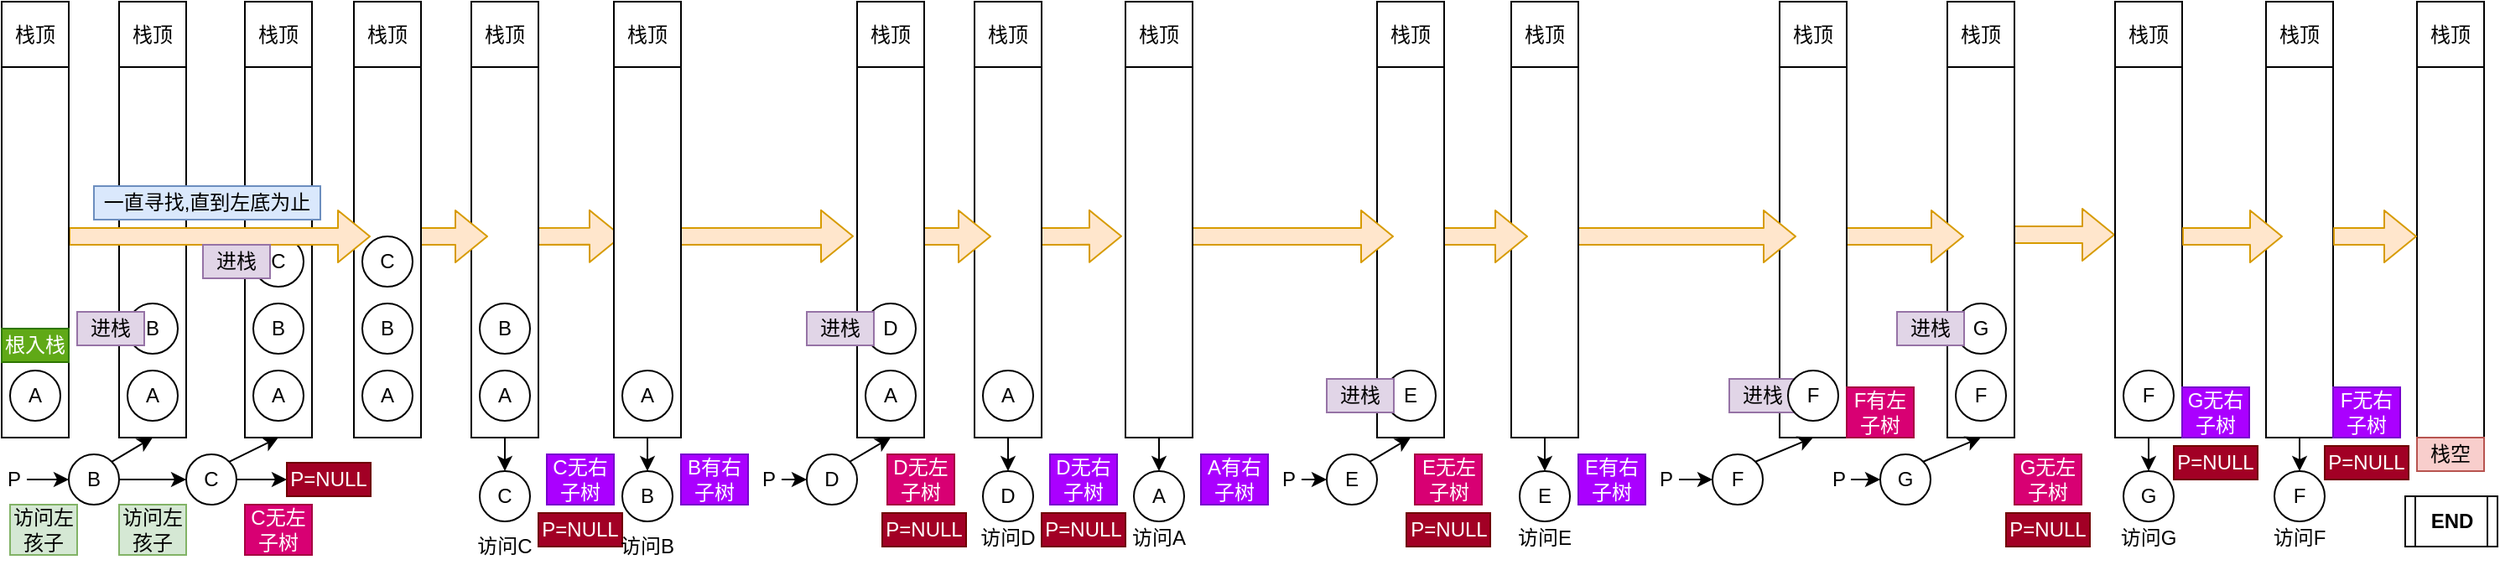 <mxfile version="10.6.7" type="device"><diagram id="DbwSNOxQHaGOkcB46xFl" name="第 1 页"><mxGraphModel dx="1552" dy="802" grid="1" gridSize="10" guides="1" tooltips="1" connect="1" arrows="1" fold="1" page="1" pageScale="1" pageWidth="827" pageHeight="1169" math="0" shadow="0"><root><mxCell id="0"/><mxCell id="1" parent="0"/><mxCell id="RVfv8CsxOv1j8y7YMfVg-53" value="" style="shape=flexArrow;endArrow=classic;html=1;fillColor=#ffe6cc;strokeColor=#d79b00;" edge="1" parent="1"><mxGeometry width="50" height="50" relative="1" as="geometry"><mxPoint x="1210" y="279" as="sourcePoint"/><mxPoint x="1280" y="279" as="targetPoint"/></mxGeometry></mxCell><mxCell id="RVfv8CsxOv1j8y7YMfVg-42" value="" style="group" vertex="1" connectable="0" parent="1"><mxGeometry x="1180" y="140" width="40" height="260" as="geometry"/></mxCell><mxCell id="RVfv8CsxOv1j8y7YMfVg-43" value="" style="shape=internalStorage;whiteSpace=wrap;html=1;backgroundOutline=1;dx=60;dy=39;" vertex="1" parent="RVfv8CsxOv1j8y7YMfVg-42"><mxGeometry width="40" height="260" as="geometry"/></mxCell><mxCell id="RVfv8CsxOv1j8y7YMfVg-44" value="栈顶" style="text;html=1;strokeColor=none;fillColor=none;align=center;verticalAlign=middle;whiteSpace=wrap;rounded=0;" vertex="1" parent="RVfv8CsxOv1j8y7YMfVg-42"><mxGeometry y="10" width="40" height="20" as="geometry"/></mxCell><mxCell id="RVfv8CsxOv1j8y7YMfVg-47" value="F" style="ellipse;whiteSpace=wrap;html=1;aspect=fixed;" vertex="1" parent="RVfv8CsxOv1j8y7YMfVg-42"><mxGeometry x="5" y="220" width="30" height="30" as="geometry"/></mxCell><mxCell id="RVfv8CsxOv1j8y7YMfVg-49" value="G" style="ellipse;whiteSpace=wrap;html=1;aspect=fixed;" vertex="1" parent="RVfv8CsxOv1j8y7YMfVg-42"><mxGeometry x="5" y="180" width="30" height="30" as="geometry"/></mxCell><mxCell id="RVfv8CsxOv1j8y7YMfVg-45" value="" style="shape=flexArrow;endArrow=classic;html=1;fillColor=#ffe6cc;strokeColor=#d79b00;" edge="1" parent="1"><mxGeometry width="50" height="50" relative="1" as="geometry"><mxPoint x="1110" y="280" as="sourcePoint"/><mxPoint x="1190" y="280" as="targetPoint"/></mxGeometry></mxCell><mxCell id="RVfv8CsxOv1j8y7YMfVg-32" value="" style="shape=internalStorage;whiteSpace=wrap;html=1;backgroundOutline=1;dx=60;dy=39;" vertex="1" parent="1"><mxGeometry x="1080" y="140" width="40" height="260" as="geometry"/></mxCell><mxCell id="RVfv8CsxOv1j8y7YMfVg-35" value="" style="shape=flexArrow;endArrow=classic;html=1;fillColor=#ffe6cc;strokeColor=#d79b00;" edge="1" parent="1"><mxGeometry width="50" height="50" relative="1" as="geometry"><mxPoint x="950" y="280" as="sourcePoint"/><mxPoint x="1090" y="280" as="targetPoint"/></mxGeometry></mxCell><mxCell id="RVfv8CsxOv1j8y7YMfVg-20" value="" style="group" vertex="1" connectable="0" parent="1"><mxGeometry x="920" y="140" width="40" height="260" as="geometry"/></mxCell><mxCell id="RVfv8CsxOv1j8y7YMfVg-21" value="" style="shape=internalStorage;whiteSpace=wrap;html=1;backgroundOutline=1;dx=60;dy=39;" vertex="1" parent="RVfv8CsxOv1j8y7YMfVg-20"><mxGeometry width="40" height="260" as="geometry"/></mxCell><mxCell id="RVfv8CsxOv1j8y7YMfVg-22" value="栈顶" style="text;html=1;strokeColor=none;fillColor=none;align=center;verticalAlign=middle;whiteSpace=wrap;rounded=0;" vertex="1" parent="RVfv8CsxOv1j8y7YMfVg-20"><mxGeometry y="10" width="40" height="20" as="geometry"/></mxCell><mxCell id="RVfv8CsxOv1j8y7YMfVg-19" value="" style="shape=flexArrow;endArrow=classic;html=1;fillColor=#ffe6cc;strokeColor=#d79b00;" edge="1" parent="1"><mxGeometry width="50" height="50" relative="1" as="geometry"><mxPoint x="870" y="280" as="sourcePoint"/><mxPoint x="930" y="280" as="targetPoint"/></mxGeometry></mxCell><mxCell id="RVfv8CsxOv1j8y7YMfVg-13" value="" style="shape=internalStorage;whiteSpace=wrap;html=1;backgroundOutline=1;dx=60;dy=39;" vertex="1" parent="1"><mxGeometry x="840" y="140" width="40" height="260" as="geometry"/></mxCell><mxCell id="RVfv8CsxOv1j8y7YMfVg-64" value="" style="group" vertex="1" connectable="0" parent="1"><mxGeometry x="1370" y="140" width="40" height="260" as="geometry"/></mxCell><mxCell id="RVfv8CsxOv1j8y7YMfVg-65" value="" style="shape=internalStorage;whiteSpace=wrap;html=1;backgroundOutline=1;dx=60;dy=39;" vertex="1" parent="RVfv8CsxOv1j8y7YMfVg-64"><mxGeometry width="40" height="260" as="geometry"/></mxCell><mxCell id="RVfv8CsxOv1j8y7YMfVg-66" value="栈顶" style="text;html=1;strokeColor=none;fillColor=none;align=center;verticalAlign=middle;whiteSpace=wrap;rounded=0;" vertex="1" parent="RVfv8CsxOv1j8y7YMfVg-64"><mxGeometry y="10" width="40" height="20" as="geometry"/></mxCell><mxCell id="RVfv8CsxOv1j8y7YMfVg-11" value="" style="shape=flexArrow;endArrow=classic;html=1;fillColor=#ffe6cc;strokeColor=#d79b00;" edge="1" parent="1"><mxGeometry width="50" height="50" relative="1" as="geometry"><mxPoint x="720" y="280" as="sourcePoint"/><mxPoint x="850" y="280" as="targetPoint"/></mxGeometry></mxCell><mxCell id="9D0FlhtFSTdH7PkJXMfX-75" value="" style="group" vertex="1" connectable="0" parent="1"><mxGeometry x="600" y="140" width="40" height="260" as="geometry"/></mxCell><mxCell id="9D0FlhtFSTdH7PkJXMfX-84" value="" style="shape=flexArrow;endArrow=classic;html=1;fillColor=#ffe6cc;strokeColor=#d79b00;entryX=-0.05;entryY=0.538;entryDx=0;entryDy=0;entryPerimeter=0;" edge="1" parent="9D0FlhtFSTdH7PkJXMfX-75" target="9D0FlhtFSTdH7PkJXMfX-86"><mxGeometry width="50" height="50" relative="1" as="geometry"><mxPoint x="30" y="140" as="sourcePoint"/><mxPoint x="80" y="140" as="targetPoint"/></mxGeometry></mxCell><mxCell id="9D0FlhtFSTdH7PkJXMfX-76" value="" style="shape=internalStorage;whiteSpace=wrap;html=1;backgroundOutline=1;dx=60;dy=39;" vertex="1" parent="9D0FlhtFSTdH7PkJXMfX-75"><mxGeometry width="40" height="260" as="geometry"/></mxCell><mxCell id="9D0FlhtFSTdH7PkJXMfX-77" value="栈顶" style="text;html=1;strokeColor=none;fillColor=none;align=center;verticalAlign=middle;whiteSpace=wrap;rounded=0;" vertex="1" parent="9D0FlhtFSTdH7PkJXMfX-75"><mxGeometry y="10" width="40" height="20" as="geometry"/></mxCell><mxCell id="9D0FlhtFSTdH7PkJXMfX-78" value="A" style="ellipse;whiteSpace=wrap;html=1;aspect=fixed;" vertex="1" parent="9D0FlhtFSTdH7PkJXMfX-75"><mxGeometry x="5" y="220" width="30" height="30" as="geometry"/></mxCell><mxCell id="9D0FlhtFSTdH7PkJXMfX-62" value="" style="group" vertex="1" connectable="0" parent="1"><mxGeometry x="530" y="140" width="40" height="260" as="geometry"/></mxCell><mxCell id="9D0FlhtFSTdH7PkJXMfX-74" value="" style="shape=flexArrow;endArrow=classic;html=1;fillColor=#ffe6cc;strokeColor=#d79b00;" edge="1" parent="9D0FlhtFSTdH7PkJXMfX-62"><mxGeometry width="50" height="50" relative="1" as="geometry"><mxPoint x="30" y="140" as="sourcePoint"/><mxPoint x="80" y="140" as="targetPoint"/></mxGeometry></mxCell><mxCell id="9D0FlhtFSTdH7PkJXMfX-63" value="" style="shape=internalStorage;whiteSpace=wrap;html=1;backgroundOutline=1;dx=60;dy=39;" vertex="1" parent="9D0FlhtFSTdH7PkJXMfX-62"><mxGeometry width="40" height="260" as="geometry"/></mxCell><mxCell id="9D0FlhtFSTdH7PkJXMfX-64" value="栈顶" style="text;html=1;strokeColor=none;fillColor=none;align=center;verticalAlign=middle;whiteSpace=wrap;rounded=0;" vertex="1" parent="9D0FlhtFSTdH7PkJXMfX-62"><mxGeometry y="10" width="40" height="20" as="geometry"/></mxCell><mxCell id="9D0FlhtFSTdH7PkJXMfX-71" value="A" style="ellipse;whiteSpace=wrap;html=1;aspect=fixed;" vertex="1" parent="9D0FlhtFSTdH7PkJXMfX-62"><mxGeometry x="5" y="220" width="30" height="30" as="geometry"/></mxCell><mxCell id="9D0FlhtFSTdH7PkJXMfX-72" value="D" style="ellipse;whiteSpace=wrap;html=1;aspect=fixed;" vertex="1" parent="9D0FlhtFSTdH7PkJXMfX-62"><mxGeometry x="5" y="180" width="30" height="30" as="geometry"/></mxCell><mxCell id="9D0FlhtFSTdH7PkJXMfX-65" value="" style="shape=flexArrow;endArrow=classic;html=1;fillColor=#ffe6cc;strokeColor=#d79b00;entryX=-0.05;entryY=0.538;entryDx=0;entryDy=0;entryPerimeter=0;" edge="1" parent="1" target="9D0FlhtFSTdH7PkJXMfX-63"><mxGeometry width="50" height="50" relative="1" as="geometry"><mxPoint x="420" y="280" as="sourcePoint"/><mxPoint x="470" y="280" as="targetPoint"/></mxGeometry></mxCell><mxCell id="9D0FlhtFSTdH7PkJXMfX-43" value="" style="group" vertex="1" connectable="0" parent="1"><mxGeometry x="300" y="140" width="40" height="260" as="geometry"/></mxCell><mxCell id="9D0FlhtFSTdH7PkJXMfX-51" value="" style="shape=flexArrow;endArrow=classic;html=1;fillColor=#ffe6cc;strokeColor=#d79b00;entryX=0.125;entryY=0.538;entryDx=0;entryDy=0;entryPerimeter=0;" edge="1" parent="9D0FlhtFSTdH7PkJXMfX-43" target="9D0FlhtFSTdH7PkJXMfX-55"><mxGeometry width="50" height="50" relative="1" as="geometry"><mxPoint x="30" y="140" as="sourcePoint"/><mxPoint x="80" y="140" as="targetPoint"/></mxGeometry></mxCell><mxCell id="9D0FlhtFSTdH7PkJXMfX-44" value="" style="shape=internalStorage;whiteSpace=wrap;html=1;backgroundOutline=1;dx=60;dy=39;" vertex="1" parent="9D0FlhtFSTdH7PkJXMfX-43"><mxGeometry width="40" height="260" as="geometry"/></mxCell><mxCell id="9D0FlhtFSTdH7PkJXMfX-45" value="栈顶" style="text;html=1;strokeColor=none;fillColor=none;align=center;verticalAlign=middle;whiteSpace=wrap;rounded=0;" vertex="1" parent="9D0FlhtFSTdH7PkJXMfX-43"><mxGeometry y="10" width="40" height="20" as="geometry"/></mxCell><mxCell id="9D0FlhtFSTdH7PkJXMfX-46" value="A" style="ellipse;whiteSpace=wrap;html=1;aspect=fixed;" vertex="1" parent="9D0FlhtFSTdH7PkJXMfX-43"><mxGeometry x="5" y="220" width="30" height="30" as="geometry"/></mxCell><mxCell id="9D0FlhtFSTdH7PkJXMfX-47" value="B" style="ellipse;whiteSpace=wrap;html=1;aspect=fixed;" vertex="1" parent="9D0FlhtFSTdH7PkJXMfX-43"><mxGeometry x="5" y="180" width="30" height="30" as="geometry"/></mxCell><mxCell id="9D0FlhtFSTdH7PkJXMfX-20" value="" style="group" vertex="1" connectable="0" parent="1"><mxGeometry x="230" y="140" width="40" height="260" as="geometry"/></mxCell><mxCell id="9D0FlhtFSTdH7PkJXMfX-42" value="" style="shape=flexArrow;endArrow=classic;html=1;fillColor=#ffe6cc;strokeColor=#d79b00;" edge="1" parent="9D0FlhtFSTdH7PkJXMfX-20"><mxGeometry width="50" height="50" relative="1" as="geometry"><mxPoint x="30" y="140" as="sourcePoint"/><mxPoint x="80" y="140" as="targetPoint"/></mxGeometry></mxCell><mxCell id="9D0FlhtFSTdH7PkJXMfX-21" value="" style="shape=internalStorage;whiteSpace=wrap;html=1;backgroundOutline=1;dx=60;dy=39;" vertex="1" parent="9D0FlhtFSTdH7PkJXMfX-20"><mxGeometry width="40" height="260" as="geometry"/></mxCell><mxCell id="9D0FlhtFSTdH7PkJXMfX-22" value="栈顶" style="text;html=1;strokeColor=none;fillColor=none;align=center;verticalAlign=middle;whiteSpace=wrap;rounded=0;" vertex="1" parent="9D0FlhtFSTdH7PkJXMfX-20"><mxGeometry y="10" width="40" height="20" as="geometry"/></mxCell><mxCell id="9D0FlhtFSTdH7PkJXMfX-23" value="A" style="ellipse;whiteSpace=wrap;html=1;aspect=fixed;" vertex="1" parent="9D0FlhtFSTdH7PkJXMfX-20"><mxGeometry x="5" y="220" width="30" height="30" as="geometry"/></mxCell><mxCell id="9D0FlhtFSTdH7PkJXMfX-40" value="B" style="ellipse;whiteSpace=wrap;html=1;aspect=fixed;" vertex="1" parent="9D0FlhtFSTdH7PkJXMfX-20"><mxGeometry x="5" y="180" width="30" height="30" as="geometry"/></mxCell><mxCell id="9D0FlhtFSTdH7PkJXMfX-41" value="C" style="ellipse;whiteSpace=wrap;html=1;aspect=fixed;" vertex="1" parent="9D0FlhtFSTdH7PkJXMfX-20"><mxGeometry x="5" y="140" width="30" height="30" as="geometry"/></mxCell><mxCell id="9D0FlhtFSTdH7PkJXMfX-24" value="" style="group" vertex="1" connectable="0" parent="1"><mxGeometry x="90" y="140" width="40" height="260" as="geometry"/></mxCell><mxCell id="9D0FlhtFSTdH7PkJXMfX-25" value="" style="shape=internalStorage;whiteSpace=wrap;html=1;backgroundOutline=1;dx=60;dy=39;" vertex="1" parent="9D0FlhtFSTdH7PkJXMfX-24"><mxGeometry width="40" height="260" as="geometry"/></mxCell><mxCell id="9D0FlhtFSTdH7PkJXMfX-26" value="栈顶" style="text;html=1;strokeColor=none;fillColor=none;align=center;verticalAlign=middle;whiteSpace=wrap;rounded=0;" vertex="1" parent="9D0FlhtFSTdH7PkJXMfX-24"><mxGeometry y="10" width="40" height="20" as="geometry"/></mxCell><mxCell id="9D0FlhtFSTdH7PkJXMfX-30" value="A" style="ellipse;whiteSpace=wrap;html=1;aspect=fixed;" vertex="1" parent="9D0FlhtFSTdH7PkJXMfX-24"><mxGeometry x="5" y="220" width="30" height="30" as="geometry"/></mxCell><mxCell id="9D0FlhtFSTdH7PkJXMfX-31" value="B" style="ellipse;whiteSpace=wrap;html=1;aspect=fixed;" vertex="1" parent="9D0FlhtFSTdH7PkJXMfX-24"><mxGeometry x="5" y="180" width="30" height="30" as="geometry"/></mxCell><mxCell id="9D0FlhtFSTdH7PkJXMfX-38" value="进栈" style="text;html=1;strokeColor=#9673a6;fillColor=#e1d5e7;align=center;verticalAlign=middle;whiteSpace=wrap;rounded=0;" vertex="1" parent="9D0FlhtFSTdH7PkJXMfX-24"><mxGeometry x="-25" y="185" width="40" height="20" as="geometry"/></mxCell><mxCell id="9D0FlhtFSTdH7PkJXMfX-27" value="" style="group" vertex="1" connectable="0" parent="1"><mxGeometry x="165" y="140" width="40" height="260" as="geometry"/></mxCell><mxCell id="9D0FlhtFSTdH7PkJXMfX-28" value="" style="shape=internalStorage;whiteSpace=wrap;html=1;backgroundOutline=1;dx=60;dy=39;" vertex="1" parent="9D0FlhtFSTdH7PkJXMfX-27"><mxGeometry width="40" height="260" as="geometry"/></mxCell><mxCell id="9D0FlhtFSTdH7PkJXMfX-29" value="栈顶" style="text;html=1;strokeColor=none;fillColor=none;align=center;verticalAlign=middle;whiteSpace=wrap;rounded=0;" vertex="1" parent="9D0FlhtFSTdH7PkJXMfX-27"><mxGeometry y="10" width="40" height="20" as="geometry"/></mxCell><mxCell id="9D0FlhtFSTdH7PkJXMfX-33" value="A" style="ellipse;whiteSpace=wrap;html=1;aspect=fixed;" vertex="1" parent="9D0FlhtFSTdH7PkJXMfX-27"><mxGeometry x="5" y="220" width="30" height="30" as="geometry"/></mxCell><mxCell id="9D0FlhtFSTdH7PkJXMfX-34" value="B" style="ellipse;whiteSpace=wrap;html=1;aspect=fixed;" vertex="1" parent="9D0FlhtFSTdH7PkJXMfX-27"><mxGeometry x="5" y="180" width="30" height="30" as="geometry"/></mxCell><mxCell id="9D0FlhtFSTdH7PkJXMfX-35" value="C" style="ellipse;whiteSpace=wrap;html=1;aspect=fixed;" vertex="1" parent="9D0FlhtFSTdH7PkJXMfX-27"><mxGeometry x="5" y="140" width="30" height="30" as="geometry"/></mxCell><mxCell id="9D0FlhtFSTdH7PkJXMfX-5" value="B" style="ellipse;whiteSpace=wrap;html=1;aspect=fixed;" vertex="1" parent="1"><mxGeometry x="60" y="410" width="30" height="30" as="geometry"/></mxCell><mxCell id="9D0FlhtFSTdH7PkJXMfX-6" value="P" style="text;html=1;strokeColor=none;fillColor=none;align=center;verticalAlign=middle;whiteSpace=wrap;rounded=0;" vertex="1" parent="1"><mxGeometry x="20" y="415" width="15" height="20" as="geometry"/></mxCell><mxCell id="9D0FlhtFSTdH7PkJXMfX-7" value="" style="endArrow=classic;html=1;exitX=1;exitY=0.5;exitDx=0;exitDy=0;entryX=0;entryY=0.5;entryDx=0;entryDy=0;" edge="1" parent="1" source="9D0FlhtFSTdH7PkJXMfX-6" target="9D0FlhtFSTdH7PkJXMfX-5"><mxGeometry width="50" height="50" relative="1" as="geometry"><mxPoint x="90" y="520" as="sourcePoint"/><mxPoint x="140" y="470" as="targetPoint"/></mxGeometry></mxCell><mxCell id="9D0FlhtFSTdH7PkJXMfX-9" value="访问左孩子" style="text;html=1;strokeColor=#82b366;fillColor=#d5e8d4;align=center;verticalAlign=middle;whiteSpace=wrap;rounded=0;" vertex="1" parent="1"><mxGeometry x="25" y="440" width="40" height="30" as="geometry"/></mxCell><mxCell id="9D0FlhtFSTdH7PkJXMfX-10" value="" style="shape=flexArrow;endArrow=classic;html=1;fillColor=#ffe6cc;strokeColor=#d79b00;" edge="1" parent="1"><mxGeometry width="50" height="50" relative="1" as="geometry"><mxPoint x="60" y="280" as="sourcePoint"/><mxPoint x="240" y="280" as="targetPoint"/></mxGeometry></mxCell><mxCell id="9D0FlhtFSTdH7PkJXMfX-11" value="" style="endArrow=classic;html=1;exitX=1;exitY=0.5;exitDx=0;exitDy=0;entryX=0;entryY=0.5;entryDx=0;entryDy=0;" edge="1" parent="1" source="9D0FlhtFSTdH7PkJXMfX-5" target="9D0FlhtFSTdH7PkJXMfX-12"><mxGeometry width="50" height="50" relative="1" as="geometry"><mxPoint x="120" y="450" as="sourcePoint"/><mxPoint x="170" y="400" as="targetPoint"/></mxGeometry></mxCell><mxCell id="9D0FlhtFSTdH7PkJXMfX-12" value="C" style="ellipse;whiteSpace=wrap;html=1;aspect=fixed;" vertex="1" parent="1"><mxGeometry x="130" y="410" width="30" height="30" as="geometry"/></mxCell><mxCell id="9D0FlhtFSTdH7PkJXMfX-13" value="访问左孩子" style="text;html=1;strokeColor=#82b366;fillColor=#d5e8d4;align=center;verticalAlign=middle;whiteSpace=wrap;rounded=0;" vertex="1" parent="1"><mxGeometry x="90" y="440" width="40" height="30" as="geometry"/></mxCell><mxCell id="9D0FlhtFSTdH7PkJXMfX-14" value="" style="endArrow=classic;html=1;exitX=1;exitY=0.5;exitDx=0;exitDy=0;entryX=0;entryY=0.5;entryDx=0;entryDy=0;" edge="1" parent="1" source="9D0FlhtFSTdH7PkJXMfX-12"><mxGeometry width="50" height="50" relative="1" as="geometry"><mxPoint x="180" y="460" as="sourcePoint"/><mxPoint x="190" y="425" as="targetPoint"/></mxGeometry></mxCell><mxCell id="9D0FlhtFSTdH7PkJXMfX-19" value="一直寻找,直到左底为止" style="text;html=1;strokeColor=#6c8ebf;fillColor=#dae8fc;align=center;verticalAlign=middle;whiteSpace=wrap;rounded=0;" vertex="1" parent="1"><mxGeometry x="75" y="250" width="135" height="20" as="geometry"/></mxCell><mxCell id="9D0FlhtFSTdH7PkJXMfX-36" value="" style="endArrow=classic;html=1;exitX=1;exitY=0;exitDx=0;exitDy=0;entryX=0.5;entryY=1;entryDx=0;entryDy=0;" edge="1" parent="1" source="9D0FlhtFSTdH7PkJXMfX-5" target="9D0FlhtFSTdH7PkJXMfX-25"><mxGeometry width="50" height="50" relative="1" as="geometry"><mxPoint x="100" y="570" as="sourcePoint"/><mxPoint x="150" y="520" as="targetPoint"/></mxGeometry></mxCell><mxCell id="9D0FlhtFSTdH7PkJXMfX-37" value="" style="endArrow=classic;html=1;exitX=1;exitY=0;exitDx=0;exitDy=0;entryX=0.5;entryY=1;entryDx=0;entryDy=0;" edge="1" parent="1" source="9D0FlhtFSTdH7PkJXMfX-12" target="9D0FlhtFSTdH7PkJXMfX-28"><mxGeometry width="50" height="50" relative="1" as="geometry"><mxPoint x="230" y="580" as="sourcePoint"/><mxPoint x="280" y="530" as="targetPoint"/></mxGeometry></mxCell><mxCell id="9D0FlhtFSTdH7PkJXMfX-39" value="进栈" style="text;html=1;strokeColor=#9673a6;fillColor=#e1d5e7;align=center;verticalAlign=middle;whiteSpace=wrap;rounded=0;" vertex="1" parent="1"><mxGeometry x="140" y="285" width="40" height="20" as="geometry"/></mxCell><mxCell id="9D0FlhtFSTdH7PkJXMfX-48" value="C" style="ellipse;whiteSpace=wrap;html=1;aspect=fixed;" vertex="1" parent="1"><mxGeometry x="305" y="420" width="30" height="30" as="geometry"/></mxCell><mxCell id="9D0FlhtFSTdH7PkJXMfX-49" value="" style="endArrow=classic;html=1;exitX=0.5;exitY=1;exitDx=0;exitDy=0;entryX=0.5;entryY=0;entryDx=0;entryDy=0;" edge="1" parent="1" source="9D0FlhtFSTdH7PkJXMfX-44" target="9D0FlhtFSTdH7PkJXMfX-48"><mxGeometry width="50" height="50" relative="1" as="geometry"><mxPoint x="300" y="580" as="sourcePoint"/><mxPoint x="350" y="530" as="targetPoint"/></mxGeometry></mxCell><mxCell id="9D0FlhtFSTdH7PkJXMfX-50" value="访问C" style="text;html=1;strokeColor=none;fillColor=none;align=center;verticalAlign=middle;whiteSpace=wrap;rounded=0;" vertex="1" parent="1"><mxGeometry x="300" y="455" width="40" height="20" as="geometry"/></mxCell><mxCell id="9D0FlhtFSTdH7PkJXMfX-52" value="C无右子树" style="text;html=1;strokeColor=#7700CC;fillColor=#aa00ff;align=center;verticalAlign=middle;whiteSpace=wrap;rounded=0;fontColor=#ffffff;" vertex="1" parent="1"><mxGeometry x="345" y="410" width="40" height="30" as="geometry"/></mxCell><mxCell id="9D0FlhtFSTdH7PkJXMfX-53" value="P=NULL" style="text;html=1;strokeColor=#6F0000;fillColor=#a20025;align=center;verticalAlign=middle;whiteSpace=wrap;rounded=0;fontColor=#ffffff;" vertex="1" parent="1"><mxGeometry x="340" y="445" width="50" height="20" as="geometry"/></mxCell><mxCell id="9D0FlhtFSTdH7PkJXMfX-59" value="B" style="ellipse;whiteSpace=wrap;html=1;aspect=fixed;" vertex="1" parent="1"><mxGeometry x="390" y="420" width="30" height="30" as="geometry"/></mxCell><mxCell id="9D0FlhtFSTdH7PkJXMfX-60" value="" style="endArrow=classic;html=1;exitX=0.5;exitY=1;exitDx=0;exitDy=0;entryX=0.5;entryY=0;entryDx=0;entryDy=0;" edge="1" parent="1" source="9D0FlhtFSTdH7PkJXMfX-55" target="9D0FlhtFSTdH7PkJXMfX-59"><mxGeometry width="50" height="50" relative="1" as="geometry"><mxPoint x="390" y="570" as="sourcePoint"/><mxPoint x="440" y="520" as="targetPoint"/></mxGeometry></mxCell><mxCell id="9D0FlhtFSTdH7PkJXMfX-61" value="访问B" style="text;html=1;strokeColor=none;fillColor=none;align=center;verticalAlign=middle;whiteSpace=wrap;rounded=0;" vertex="1" parent="1"><mxGeometry x="385" y="455" width="40" height="20" as="geometry"/></mxCell><mxCell id="9D0FlhtFSTdH7PkJXMfX-55" value="" style="shape=internalStorage;whiteSpace=wrap;html=1;backgroundOutline=1;dx=60;dy=39;" vertex="1" parent="1"><mxGeometry x="385" y="140" width="40" height="260" as="geometry"/></mxCell><mxCell id="9D0FlhtFSTdH7PkJXMfX-56" value="栈顶" style="text;html=1;strokeColor=none;fillColor=none;align=center;verticalAlign=middle;whiteSpace=wrap;rounded=0;" vertex="1" parent="1"><mxGeometry x="385" y="150" width="40" height="20" as="geometry"/></mxCell><mxCell id="9D0FlhtFSTdH7PkJXMfX-58" value="A" style="ellipse;whiteSpace=wrap;html=1;aspect=fixed;" vertex="1" parent="1"><mxGeometry x="390" y="360" width="30" height="30" as="geometry"/></mxCell><mxCell id="9D0FlhtFSTdH7PkJXMfX-66" value="B有右子树" style="text;html=1;strokeColor=#7700CC;fillColor=#aa00ff;align=center;verticalAlign=middle;whiteSpace=wrap;rounded=0;fontColor=#ffffff;" vertex="1" parent="1"><mxGeometry x="425" y="410" width="40" height="30" as="geometry"/></mxCell><mxCell id="9D0FlhtFSTdH7PkJXMfX-67" value="P" style="text;html=1;strokeColor=none;fillColor=none;align=center;verticalAlign=middle;whiteSpace=wrap;rounded=0;" vertex="1" parent="1"><mxGeometry x="470" y="415" width="15" height="20" as="geometry"/></mxCell><mxCell id="9D0FlhtFSTdH7PkJXMfX-68" value="D" style="ellipse;whiteSpace=wrap;html=1;aspect=fixed;" vertex="1" parent="1"><mxGeometry x="500" y="410" width="30" height="30" as="geometry"/></mxCell><mxCell id="9D0FlhtFSTdH7PkJXMfX-69" value="" style="endArrow=classic;html=1;exitX=1;exitY=0.5;exitDx=0;exitDy=0;entryX=0;entryY=0.5;entryDx=0;entryDy=0;" edge="1" parent="1" source="9D0FlhtFSTdH7PkJXMfX-67" target="9D0FlhtFSTdH7PkJXMfX-68"><mxGeometry width="50" height="50" relative="1" as="geometry"><mxPoint x="460" y="560" as="sourcePoint"/><mxPoint x="510" y="510" as="targetPoint"/></mxGeometry></mxCell><mxCell id="9D0FlhtFSTdH7PkJXMfX-70" value="" style="endArrow=classic;html=1;exitX=1;exitY=0;exitDx=0;exitDy=0;entryX=0.5;entryY=1;entryDx=0;entryDy=0;" edge="1" parent="1" source="9D0FlhtFSTdH7PkJXMfX-68" target="9D0FlhtFSTdH7PkJXMfX-63"><mxGeometry width="50" height="50" relative="1" as="geometry"><mxPoint x="550" y="510" as="sourcePoint"/><mxPoint x="600" y="460" as="targetPoint"/></mxGeometry></mxCell><mxCell id="9D0FlhtFSTdH7PkJXMfX-73" value="进栈" style="text;html=1;strokeColor=#9673a6;fillColor=#e1d5e7;align=center;verticalAlign=middle;whiteSpace=wrap;rounded=0;" vertex="1" parent="1"><mxGeometry x="500" y="325" width="40" height="20" as="geometry"/></mxCell><mxCell id="9D0FlhtFSTdH7PkJXMfX-79" value="D" style="ellipse;whiteSpace=wrap;html=1;aspect=fixed;" vertex="1" parent="1"><mxGeometry x="605" y="420" width="30" height="30" as="geometry"/></mxCell><mxCell id="9D0FlhtFSTdH7PkJXMfX-80" value="" style="endArrow=classic;html=1;exitX=0.5;exitY=1;exitDx=0;exitDy=0;entryX=0.5;entryY=0;entryDx=0;entryDy=0;" edge="1" parent="1" source="9D0FlhtFSTdH7PkJXMfX-76" target="9D0FlhtFSTdH7PkJXMfX-79"><mxGeometry width="50" height="50" relative="1" as="geometry"><mxPoint x="630" y="550" as="sourcePoint"/><mxPoint x="680" y="500" as="targetPoint"/></mxGeometry></mxCell><mxCell id="9D0FlhtFSTdH7PkJXMfX-81" value="访问D" style="text;html=1;strokeColor=none;fillColor=none;align=center;verticalAlign=middle;whiteSpace=wrap;rounded=0;" vertex="1" parent="1"><mxGeometry x="600" y="450" width="40" height="20" as="geometry"/></mxCell><mxCell id="9D0FlhtFSTdH7PkJXMfX-82" value="D无右子树" style="text;html=1;strokeColor=#7700CC;fillColor=#aa00ff;align=center;verticalAlign=middle;whiteSpace=wrap;rounded=0;fontColor=#ffffff;" vertex="1" parent="1"><mxGeometry x="645" y="410" width="40" height="30" as="geometry"/></mxCell><mxCell id="9D0FlhtFSTdH7PkJXMfX-83" value="P=NULL" style="text;html=1;strokeColor=#6F0000;fillColor=#a20025;align=center;verticalAlign=middle;whiteSpace=wrap;rounded=0;fontColor=#ffffff;" vertex="1" parent="1"><mxGeometry x="640" y="445" width="50" height="20" as="geometry"/></mxCell><mxCell id="9D0FlhtFSTdH7PkJXMfX-88" value="A" style="ellipse;whiteSpace=wrap;html=1;aspect=fixed;" vertex="1" parent="1"><mxGeometry x="695" y="420" width="30" height="30" as="geometry"/></mxCell><mxCell id="9D0FlhtFSTdH7PkJXMfX-89" value="" style="endArrow=classic;html=1;exitX=0.5;exitY=1;exitDx=0;exitDy=0;entryX=0.5;entryY=0;entryDx=0;entryDy=0;" edge="1" parent="1" source="9D0FlhtFSTdH7PkJXMfX-86" target="9D0FlhtFSTdH7PkJXMfX-88"><mxGeometry width="50" height="50" relative="1" as="geometry"><mxPoint x="680" y="560" as="sourcePoint"/><mxPoint x="730" y="510" as="targetPoint"/></mxGeometry></mxCell><mxCell id="9D0FlhtFSTdH7PkJXMfX-90" value="访问A" style="text;html=1;strokeColor=none;fillColor=none;align=center;verticalAlign=middle;whiteSpace=wrap;rounded=0;" vertex="1" parent="1"><mxGeometry x="690" y="450" width="40" height="20" as="geometry"/></mxCell><mxCell id="RVfv8CsxOv1j8y7YMfVg-1" value="A有右子树" style="text;html=1;strokeColor=#7700CC;fillColor=#aa00ff;align=center;verticalAlign=middle;whiteSpace=wrap;rounded=0;fontColor=#ffffff;" vertex="1" parent="1"><mxGeometry x="735" y="410" width="40" height="30" as="geometry"/></mxCell><mxCell id="9D0FlhtFSTdH7PkJXMfX-86" value="" style="shape=internalStorage;whiteSpace=wrap;html=1;backgroundOutline=1;dx=60;dy=39;" vertex="1" parent="1"><mxGeometry x="690" y="140" width="40" height="260" as="geometry"/></mxCell><mxCell id="9D0FlhtFSTdH7PkJXMfX-87" value="栈顶" style="text;html=1;strokeColor=none;fillColor=none;align=center;verticalAlign=middle;whiteSpace=wrap;rounded=0;" vertex="1" parent="1"><mxGeometry x="690" y="150" width="40" height="20" as="geometry"/></mxCell><mxCell id="RVfv8CsxOv1j8y7YMfVg-8" value="P" style="text;html=1;strokeColor=none;fillColor=none;align=center;verticalAlign=middle;whiteSpace=wrap;rounded=0;" vertex="1" parent="1"><mxGeometry x="780" y="415" width="15" height="20" as="geometry"/></mxCell><mxCell id="RVfv8CsxOv1j8y7YMfVg-9" value="E" style="ellipse;whiteSpace=wrap;html=1;aspect=fixed;" vertex="1" parent="1"><mxGeometry x="810" y="410" width="30" height="30" as="geometry"/></mxCell><mxCell id="RVfv8CsxOv1j8y7YMfVg-10" value="" style="endArrow=classic;html=1;exitX=1;exitY=0.5;exitDx=0;exitDy=0;entryX=0;entryY=0.5;entryDx=0;entryDy=0;" edge="1" parent="1" source="RVfv8CsxOv1j8y7YMfVg-8" target="RVfv8CsxOv1j8y7YMfVg-9"><mxGeometry width="50" height="50" relative="1" as="geometry"><mxPoint x="820" y="550" as="sourcePoint"/><mxPoint x="870" y="500" as="targetPoint"/></mxGeometry></mxCell><mxCell id="RVfv8CsxOv1j8y7YMfVg-15" value="" style="endArrow=classic;html=1;exitX=1;exitY=0;exitDx=0;exitDy=0;entryX=0.5;entryY=1;entryDx=0;entryDy=0;" edge="1" parent="1" source="RVfv8CsxOv1j8y7YMfVg-9" target="RVfv8CsxOv1j8y7YMfVg-13"><mxGeometry width="50" height="50" relative="1" as="geometry"><mxPoint x="870" y="540" as="sourcePoint"/><mxPoint x="920" y="490" as="targetPoint"/></mxGeometry></mxCell><mxCell id="RVfv8CsxOv1j8y7YMfVg-14" value="栈顶" style="text;html=1;strokeColor=none;fillColor=none;align=center;verticalAlign=middle;whiteSpace=wrap;rounded=0;" vertex="1" parent="1"><mxGeometry x="840" y="150" width="40" height="20" as="geometry"/></mxCell><mxCell id="RVfv8CsxOv1j8y7YMfVg-16" value="E" style="ellipse;whiteSpace=wrap;html=1;aspect=fixed;" vertex="1" parent="1"><mxGeometry x="845" y="360" width="30" height="30" as="geometry"/></mxCell><mxCell id="RVfv8CsxOv1j8y7YMfVg-18" value="E无左子树" style="text;html=1;strokeColor=#A50040;fillColor=#d80073;align=center;verticalAlign=middle;whiteSpace=wrap;rounded=0;fontColor=#ffffff;" vertex="1" parent="1"><mxGeometry x="862.5" y="410" width="40" height="30" as="geometry"/></mxCell><mxCell id="RVfv8CsxOv1j8y7YMfVg-23" value="P=NULL" style="text;html=1;strokeColor=#6F0000;fillColor=#a20025;align=center;verticalAlign=middle;whiteSpace=wrap;rounded=0;fontColor=#ffffff;" vertex="1" parent="1"><mxGeometry x="857.5" y="445" width="50" height="20" as="geometry"/></mxCell><mxCell id="RVfv8CsxOv1j8y7YMfVg-24" value="E" style="ellipse;whiteSpace=wrap;html=1;aspect=fixed;" vertex="1" parent="1"><mxGeometry x="925" y="420" width="30" height="30" as="geometry"/></mxCell><mxCell id="RVfv8CsxOv1j8y7YMfVg-25" value="" style="endArrow=classic;html=1;exitX=0.5;exitY=1;exitDx=0;exitDy=0;entryX=0.5;entryY=0;entryDx=0;entryDy=0;" edge="1" parent="1" source="RVfv8CsxOv1j8y7YMfVg-21" target="RVfv8CsxOv1j8y7YMfVg-24"><mxGeometry width="50" height="50" relative="1" as="geometry"><mxPoint x="1040" y="550" as="sourcePoint"/><mxPoint x="1090" y="500" as="targetPoint"/></mxGeometry></mxCell><mxCell id="RVfv8CsxOv1j8y7YMfVg-26" value="访问E" style="text;html=1;strokeColor=none;fillColor=none;align=center;verticalAlign=middle;whiteSpace=wrap;rounded=0;" vertex="1" parent="1"><mxGeometry x="920" y="450" width="40" height="20" as="geometry"/></mxCell><mxCell id="RVfv8CsxOv1j8y7YMfVg-27" value="E有右子树" style="text;html=1;strokeColor=#7700CC;fillColor=#aa00ff;align=center;verticalAlign=middle;whiteSpace=wrap;rounded=0;fontColor=#ffffff;" vertex="1" parent="1"><mxGeometry x="960" y="410" width="40" height="30" as="geometry"/></mxCell><mxCell id="RVfv8CsxOv1j8y7YMfVg-28" value="P" style="text;html=1;strokeColor=none;fillColor=none;align=center;verticalAlign=middle;whiteSpace=wrap;rounded=0;" vertex="1" parent="1"><mxGeometry x="1005" y="415" width="15" height="20" as="geometry"/></mxCell><mxCell id="RVfv8CsxOv1j8y7YMfVg-29" value="F" style="ellipse;whiteSpace=wrap;html=1;aspect=fixed;" vertex="1" parent="1"><mxGeometry x="1040" y="410" width="30" height="30" as="geometry"/></mxCell><mxCell id="RVfv8CsxOv1j8y7YMfVg-30" value="" style="endArrow=classic;html=1;exitX=1;exitY=0.5;exitDx=0;exitDy=0;entryX=0;entryY=0.5;entryDx=0;entryDy=0;" edge="1" parent="1" source="RVfv8CsxOv1j8y7YMfVg-28" target="RVfv8CsxOv1j8y7YMfVg-29"><mxGeometry width="50" height="50" relative="1" as="geometry"><mxPoint x="1030" y="550" as="sourcePoint"/><mxPoint x="1080" y="500" as="targetPoint"/></mxGeometry></mxCell><mxCell id="RVfv8CsxOv1j8y7YMfVg-34" value="" style="endArrow=classic;html=1;exitX=1;exitY=0;exitDx=0;exitDy=0;entryX=0.5;entryY=1;entryDx=0;entryDy=0;" edge="1" parent="1" source="RVfv8CsxOv1j8y7YMfVg-29" target="RVfv8CsxOv1j8y7YMfVg-32"><mxGeometry width="50" height="50" relative="1" as="geometry"><mxPoint x="1080" y="500" as="sourcePoint"/><mxPoint x="1130" y="450" as="targetPoint"/></mxGeometry></mxCell><mxCell id="RVfv8CsxOv1j8y7YMfVg-17" value="进栈" style="text;html=1;strokeColor=#9673a6;fillColor=#e1d5e7;align=center;verticalAlign=middle;whiteSpace=wrap;rounded=0;" vertex="1" parent="1"><mxGeometry x="810" y="365" width="40" height="20" as="geometry"/></mxCell><mxCell id="RVfv8CsxOv1j8y7YMfVg-37" value="进栈" style="text;html=1;strokeColor=#9673a6;fillColor=#e1d5e7;align=center;verticalAlign=middle;whiteSpace=wrap;rounded=0;" vertex="1" parent="1"><mxGeometry x="1050" y="365" width="40" height="20" as="geometry"/></mxCell><mxCell id="RVfv8CsxOv1j8y7YMfVg-39" value="P" style="text;html=1;strokeColor=none;fillColor=none;align=center;verticalAlign=middle;whiteSpace=wrap;rounded=0;" vertex="1" parent="1"><mxGeometry x="1107.5" y="415" width="15" height="20" as="geometry"/></mxCell><mxCell id="RVfv8CsxOv1j8y7YMfVg-33" value="栈顶" style="text;html=1;strokeColor=none;fillColor=none;align=center;verticalAlign=middle;whiteSpace=wrap;rounded=0;" vertex="1" parent="1"><mxGeometry x="1080" y="150" width="40" height="20" as="geometry"/></mxCell><mxCell id="RVfv8CsxOv1j8y7YMfVg-36" value="F" style="ellipse;whiteSpace=wrap;html=1;aspect=fixed;" vertex="1" parent="1"><mxGeometry x="1085" y="360" width="30" height="30" as="geometry"/></mxCell><mxCell id="RVfv8CsxOv1j8y7YMfVg-38" value="F有左子树" style="text;html=1;strokeColor=#A50040;fillColor=#d80073;align=center;verticalAlign=middle;whiteSpace=wrap;rounded=0;fontColor=#ffffff;" vertex="1" parent="1"><mxGeometry x="1120" y="370" width="40" height="30" as="geometry"/></mxCell><mxCell id="RVfv8CsxOv1j8y7YMfVg-40" value="" style="endArrow=classic;html=1;exitX=1;exitY=0.5;exitDx=0;exitDy=0;entryX=0;entryY=0.5;entryDx=0;entryDy=0;" edge="1" parent="1" source="RVfv8CsxOv1j8y7YMfVg-39" target="RVfv8CsxOv1j8y7YMfVg-41"><mxGeometry width="50" height="50" relative="1" as="geometry"><mxPoint x="1160" y="480" as="sourcePoint"/><mxPoint x="1210" y="430" as="targetPoint"/></mxGeometry></mxCell><mxCell id="RVfv8CsxOv1j8y7YMfVg-41" value="G" style="ellipse;whiteSpace=wrap;html=1;aspect=fixed;" vertex="1" parent="1"><mxGeometry x="1140" y="410" width="30" height="30" as="geometry"/></mxCell><mxCell id="RVfv8CsxOv1j8y7YMfVg-46" value="" style="endArrow=classic;html=1;exitX=1;exitY=0;exitDx=0;exitDy=0;entryX=0.5;entryY=1;entryDx=0;entryDy=0;" edge="1" parent="1" source="RVfv8CsxOv1j8y7YMfVg-41" target="RVfv8CsxOv1j8y7YMfVg-43"><mxGeometry width="50" height="50" relative="1" as="geometry"><mxPoint x="1220" y="480" as="sourcePoint"/><mxPoint x="1270" y="430" as="targetPoint"/></mxGeometry></mxCell><mxCell id="RVfv8CsxOv1j8y7YMfVg-50" value="进栈" style="text;html=1;strokeColor=#9673a6;fillColor=#e1d5e7;align=center;verticalAlign=middle;whiteSpace=wrap;rounded=0;" vertex="1" parent="1"><mxGeometry x="1150" y="325" width="40" height="20" as="geometry"/></mxCell><mxCell id="RVfv8CsxOv1j8y7YMfVg-51" value="G无左子树" style="text;html=1;strokeColor=#A50040;fillColor=#d80073;align=center;verticalAlign=middle;whiteSpace=wrap;rounded=0;fontColor=#ffffff;" vertex="1" parent="1"><mxGeometry x="1220" y="410" width="40" height="30" as="geometry"/></mxCell><mxCell id="RVfv8CsxOv1j8y7YMfVg-52" value="P=NULL" style="text;html=1;strokeColor=#6F0000;fillColor=#a20025;align=center;verticalAlign=middle;whiteSpace=wrap;rounded=0;fontColor=#ffffff;" vertex="1" parent="1"><mxGeometry x="1215" y="445" width="50" height="20" as="geometry"/></mxCell><mxCell id="RVfv8CsxOv1j8y7YMfVg-54" value="" style="group" vertex="1" connectable="0" parent="1"><mxGeometry x="1280" y="140" width="40" height="260" as="geometry"/></mxCell><mxCell id="RVfv8CsxOv1j8y7YMfVg-55" value="" style="shape=internalStorage;whiteSpace=wrap;html=1;backgroundOutline=1;dx=60;dy=39;" vertex="1" parent="RVfv8CsxOv1j8y7YMfVg-54"><mxGeometry width="40" height="260" as="geometry"/></mxCell><mxCell id="RVfv8CsxOv1j8y7YMfVg-56" value="栈顶" style="text;html=1;strokeColor=none;fillColor=none;align=center;verticalAlign=middle;whiteSpace=wrap;rounded=0;" vertex="1" parent="RVfv8CsxOv1j8y7YMfVg-54"><mxGeometry y="10" width="40" height="20" as="geometry"/></mxCell><mxCell id="RVfv8CsxOv1j8y7YMfVg-60" value="F" style="ellipse;whiteSpace=wrap;html=1;aspect=fixed;" vertex="1" parent="RVfv8CsxOv1j8y7YMfVg-54"><mxGeometry x="5" y="220" width="30" height="30" as="geometry"/></mxCell><mxCell id="RVfv8CsxOv1j8y7YMfVg-57" value="G" style="ellipse;whiteSpace=wrap;html=1;aspect=fixed;" vertex="1" parent="1"><mxGeometry x="1285" y="420" width="30" height="30" as="geometry"/></mxCell><mxCell id="RVfv8CsxOv1j8y7YMfVg-58" value="" style="endArrow=classic;html=1;exitX=0.5;exitY=1;exitDx=0;exitDy=0;entryX=0.5;entryY=0;entryDx=0;entryDy=0;" edge="1" parent="1" source="RVfv8CsxOv1j8y7YMfVg-55" target="RVfv8CsxOv1j8y7YMfVg-57"><mxGeometry width="50" height="50" relative="1" as="geometry"><mxPoint x="1280" y="560" as="sourcePoint"/><mxPoint x="1330" y="510" as="targetPoint"/></mxGeometry></mxCell><mxCell id="RVfv8CsxOv1j8y7YMfVg-59" value="访问G" style="text;html=1;strokeColor=none;fillColor=none;align=center;verticalAlign=middle;whiteSpace=wrap;rounded=0;" vertex="1" parent="1"><mxGeometry x="1280" y="450" width="40" height="20" as="geometry"/></mxCell><mxCell id="RVfv8CsxOv1j8y7YMfVg-61" value="G无右子树" style="text;html=1;strokeColor=#7700CC;fillColor=#aa00ff;align=center;verticalAlign=middle;whiteSpace=wrap;rounded=0;fontColor=#ffffff;" vertex="1" parent="1"><mxGeometry x="1320" y="370" width="40" height="30" as="geometry"/></mxCell><mxCell id="RVfv8CsxOv1j8y7YMfVg-62" value="P=NULL" style="text;html=1;strokeColor=#6F0000;fillColor=#a20025;align=center;verticalAlign=middle;whiteSpace=wrap;rounded=0;fontColor=#ffffff;" vertex="1" parent="1"><mxGeometry x="1315" y="405" width="50" height="20" as="geometry"/></mxCell><mxCell id="RVfv8CsxOv1j8y7YMfVg-63" value="" style="shape=flexArrow;endArrow=classic;html=1;fillColor=#ffe6cc;strokeColor=#d79b00;" edge="1" parent="1"><mxGeometry width="50" height="50" relative="1" as="geometry"><mxPoint x="1320" y="280" as="sourcePoint"/><mxPoint x="1380" y="280" as="targetPoint"/></mxGeometry></mxCell><mxCell id="RVfv8CsxOv1j8y7YMfVg-67" value="F" style="ellipse;whiteSpace=wrap;html=1;aspect=fixed;" vertex="1" parent="1"><mxGeometry x="1375" y="420" width="30" height="30" as="geometry"/></mxCell><mxCell id="RVfv8CsxOv1j8y7YMfVg-68" value="" style="endArrow=classic;html=1;exitX=0.5;exitY=1;exitDx=0;exitDy=0;" edge="1" parent="1" source="RVfv8CsxOv1j8y7YMfVg-65"><mxGeometry width="50" height="50" relative="1" as="geometry"><mxPoint x="1340" y="550" as="sourcePoint"/><mxPoint x="1390" y="420" as="targetPoint"/></mxGeometry></mxCell><mxCell id="RVfv8CsxOv1j8y7YMfVg-69" value="访问F" style="text;html=1;strokeColor=none;fillColor=none;align=center;verticalAlign=middle;whiteSpace=wrap;rounded=0;" vertex="1" parent="1"><mxGeometry x="1370" y="450" width="40" height="20" as="geometry"/></mxCell><mxCell id="RVfv8CsxOv1j8y7YMfVg-70" value="F无右子树" style="text;html=1;strokeColor=#7700CC;fillColor=#aa00ff;align=center;verticalAlign=middle;whiteSpace=wrap;rounded=0;fontColor=#ffffff;" vertex="1" parent="1"><mxGeometry x="1410" y="370" width="40" height="30" as="geometry"/></mxCell><mxCell id="RVfv8CsxOv1j8y7YMfVg-71" value="P=NULL" style="text;html=1;strokeColor=#6F0000;fillColor=#a20025;align=center;verticalAlign=middle;whiteSpace=wrap;rounded=0;fontColor=#ffffff;" vertex="1" parent="1"><mxGeometry x="1405" y="405" width="50" height="20" as="geometry"/></mxCell><mxCell id="RVfv8CsxOv1j8y7YMfVg-72" value="" style="group" vertex="1" connectable="0" parent="1"><mxGeometry x="1460" y="140" width="40" height="280" as="geometry"/></mxCell><mxCell id="RVfv8CsxOv1j8y7YMfVg-73" value="" style="shape=internalStorage;whiteSpace=wrap;html=1;backgroundOutline=1;dx=60;dy=39;" vertex="1" parent="RVfv8CsxOv1j8y7YMfVg-72"><mxGeometry width="40" height="260" as="geometry"/></mxCell><mxCell id="RVfv8CsxOv1j8y7YMfVg-74" value="栈顶" style="text;html=1;strokeColor=none;fillColor=none;align=center;verticalAlign=middle;whiteSpace=wrap;rounded=0;" vertex="1" parent="RVfv8CsxOv1j8y7YMfVg-72"><mxGeometry y="10" width="40" height="20" as="geometry"/></mxCell><mxCell id="RVfv8CsxOv1j8y7YMfVg-77" value="栈空" style="text;html=1;strokeColor=#b85450;fillColor=#f8cecc;align=center;verticalAlign=middle;whiteSpace=wrap;rounded=0;" vertex="1" parent="RVfv8CsxOv1j8y7YMfVg-72"><mxGeometry y="260" width="40" height="20" as="geometry"/></mxCell><mxCell id="RVfv8CsxOv1j8y7YMfVg-75" value="" style="shape=flexArrow;endArrow=classic;html=1;fillColor=#ffe6cc;strokeColor=#d79b00;" edge="1" parent="1"><mxGeometry width="50" height="50" relative="1" as="geometry"><mxPoint x="1410" y="280" as="sourcePoint"/><mxPoint x="1460" y="280" as="targetPoint"/></mxGeometry></mxCell><mxCell id="RVfv8CsxOv1j8y7YMfVg-76" value="&lt;b&gt;END&lt;/b&gt;" style="shape=process;whiteSpace=wrap;html=1;backgroundOutline=1;shadow=0;" vertex="1" parent="1"><mxGeometry x="1453" y="435" width="55" height="30" as="geometry"/></mxCell><mxCell id="9D0FlhtFSTdH7PkJXMfX-2" value="" style="shape=internalStorage;whiteSpace=wrap;html=1;backgroundOutline=1;dx=60;dy=39;" vertex="1" parent="1"><mxGeometry x="20" y="140" width="40" height="260" as="geometry"/></mxCell><mxCell id="9D0FlhtFSTdH7PkJXMfX-3" value="栈顶" style="text;html=1;strokeColor=none;fillColor=none;align=center;verticalAlign=middle;whiteSpace=wrap;rounded=0;" vertex="1" parent="1"><mxGeometry x="20" y="150" width="40" height="20" as="geometry"/></mxCell><mxCell id="9D0FlhtFSTdH7PkJXMfX-4" value="A" style="ellipse;whiteSpace=wrap;html=1;aspect=fixed;" vertex="1" parent="1"><mxGeometry x="25" y="360" width="30" height="30" as="geometry"/></mxCell><mxCell id="RVfv8CsxOv1j8y7YMfVg-78" value="根入栈" style="text;html=1;strokeColor=#2D7600;fillColor=#60a917;align=center;verticalAlign=middle;whiteSpace=wrap;rounded=0;fontColor=#ffffff;" vertex="1" parent="1"><mxGeometry x="20" y="335" width="40" height="20" as="geometry"/></mxCell><mxCell id="RVfv8CsxOv1j8y7YMfVg-79" value="C无左子树" style="text;html=1;strokeColor=#A50040;fillColor=#d80073;align=center;verticalAlign=middle;whiteSpace=wrap;rounded=0;fontColor=#ffffff;" vertex="1" parent="1"><mxGeometry x="165" y="440" width="40" height="30" as="geometry"/></mxCell><mxCell id="RVfv8CsxOv1j8y7YMfVg-80" value="P=NULL" style="text;html=1;strokeColor=#6F0000;fillColor=#a20025;align=center;verticalAlign=middle;whiteSpace=wrap;rounded=0;fontColor=#ffffff;" vertex="1" parent="1"><mxGeometry x="190" y="415" width="50" height="20" as="geometry"/></mxCell><mxCell id="RVfv8CsxOv1j8y7YMfVg-81" value="D无左子树" style="text;html=1;strokeColor=#A50040;fillColor=#d80073;align=center;verticalAlign=middle;whiteSpace=wrap;rounded=0;fontColor=#ffffff;" vertex="1" parent="1"><mxGeometry x="548" y="410" width="40" height="30" as="geometry"/></mxCell><mxCell id="RVfv8CsxOv1j8y7YMfVg-82" value="P=NULL" style="text;html=1;strokeColor=#6F0000;fillColor=#a20025;align=center;verticalAlign=middle;whiteSpace=wrap;rounded=0;fontColor=#ffffff;" vertex="1" parent="1"><mxGeometry x="545" y="445" width="50" height="20" as="geometry"/></mxCell></root></mxGraphModel></diagram><diagram id="u-aH-6NvmtW3W7GHH5Zq" name="第 2 页"><mxGraphModel dx="446" dy="801" grid="1" gridSize="10" guides="1" tooltips="1" connect="1" arrows="1" fold="1" page="1" pageScale="1" pageWidth="827" pageHeight="1169" math="0" shadow="0"><root><mxCell id="GhM7njLjUic0-tpX_JOS-0"/><mxCell id="GhM7njLjUic0-tpX_JOS-1" parent="GhM7njLjUic0-tpX_JOS-0"/></root></mxGraphModel></diagram></mxfile>